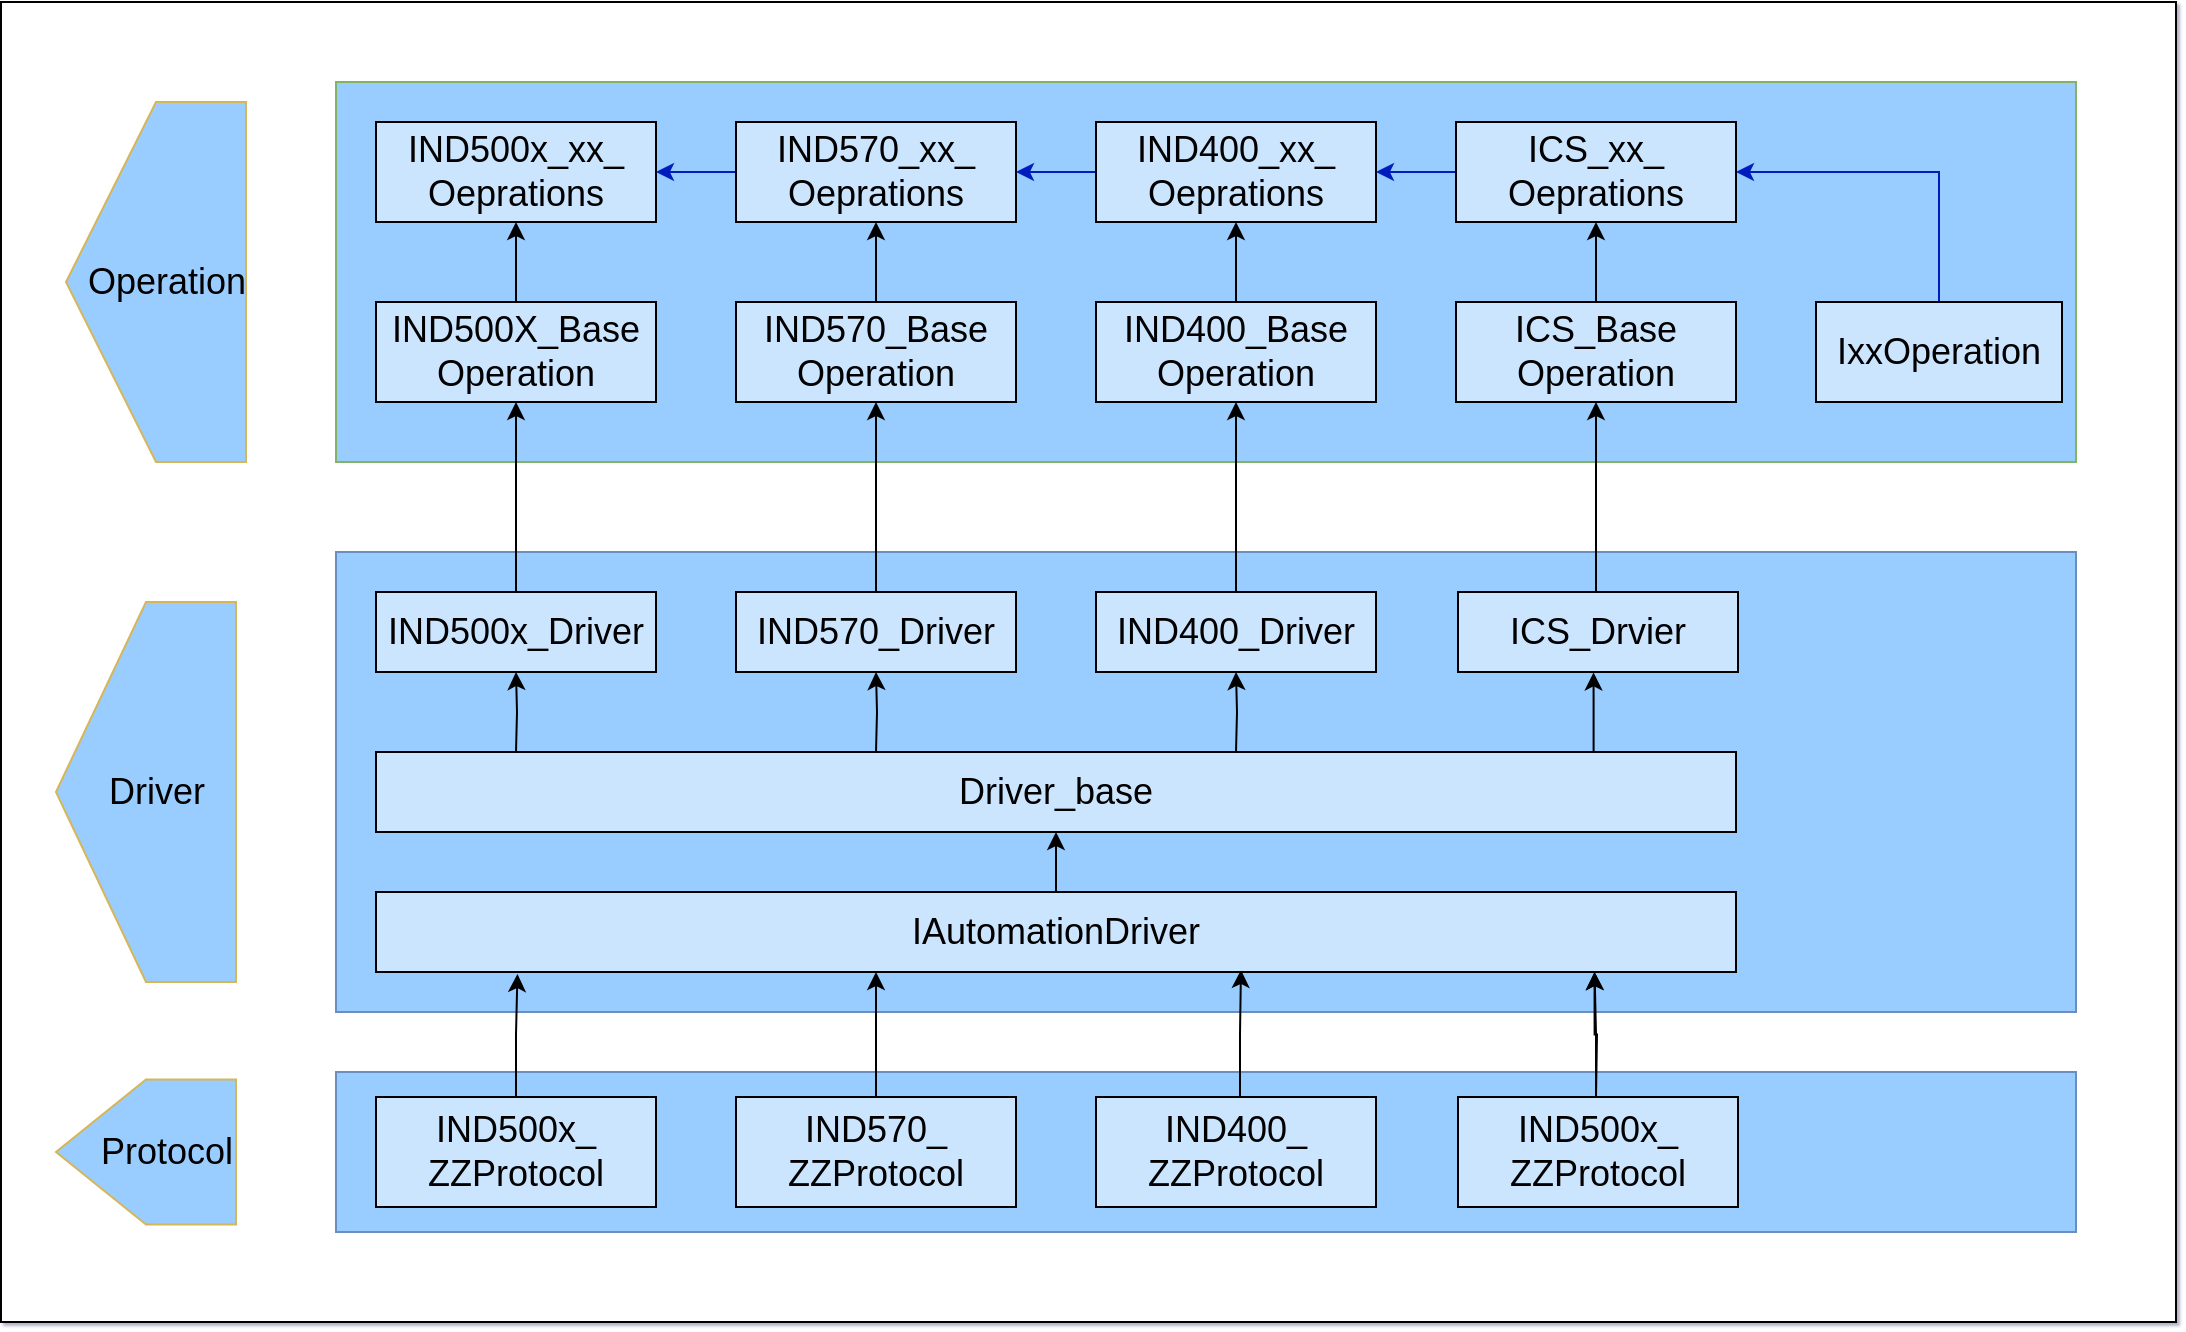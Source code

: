 <mxfile version="20.3.7" type="github">
  <diagram id="ZTMRkwRH3Y6STqkpY4_5" name="第 1 页">
    <mxGraphModel dx="1954" dy="981" grid="1" gridSize="10" guides="1" tooltips="1" connect="1" arrows="1" fold="1" page="1" pageScale="1" pageWidth="827" pageHeight="1169" background="#FFFFFF" math="0" shadow="1">
      <root>
        <mxCell id="0" />
        <mxCell id="1" parent="0" />
        <mxCell id="rOpeUlGEQSWVmMxPxrqn-1" value="" style="rounded=0;whiteSpace=wrap;html=1;" parent="1" vertex="1">
          <mxGeometry x="172.5" y="160" width="1087.5" height="660" as="geometry" />
        </mxCell>
        <mxCell id="6DcmtxWnwPzk28zKYCVo-16" value="" style="rounded=0;whiteSpace=wrap;html=1;fillColor=#99CCFF;strokeColor=#6c8ebf;" parent="1" vertex="1">
          <mxGeometry x="340" y="435" width="870" height="230" as="geometry" />
        </mxCell>
        <mxCell id="6fKO2jBU-R8SY8L-EKMl-99" value="" style="rounded=0;whiteSpace=wrap;html=1;fillColor=#99CCFF;strokeColor=#6c8ebf;" parent="1" vertex="1">
          <mxGeometry x="340" y="695" width="870" height="80" as="geometry" />
        </mxCell>
        <mxCell id="6fKO2jBU-R8SY8L-EKMl-82" value="" style="rounded=0;whiteSpace=wrap;html=1;fillColor=#99CCFF;strokeColor=#82b366;" parent="1" vertex="1">
          <mxGeometry x="340" y="200" width="870" height="190" as="geometry" />
        </mxCell>
        <mxCell id="6fKO2jBU-R8SY8L-EKMl-49" style="edgeStyle=orthogonalEdgeStyle;rounded=0;orthogonalLoop=1;jettySize=auto;html=1;exitX=0.5;exitY=0;exitDx=0;exitDy=0;entryX=0.104;entryY=1.025;entryDx=0;entryDy=0;entryPerimeter=0;" parent="1" source="6fKO2jBU-R8SY8L-EKMl-10" target="6fKO2jBU-R8SY8L-EKMl-14" edge="1">
          <mxGeometry relative="1" as="geometry" />
        </mxCell>
        <mxCell id="6fKO2jBU-R8SY8L-EKMl-10" value="&lt;font style=&quot;font-size: 18px;&quot;&gt;IND500x_&lt;br&gt;ZZProtocol&lt;/font&gt;" style="rounded=0;whiteSpace=wrap;html=1;fillColor=#CCE5FF;" parent="1" vertex="1">
          <mxGeometry x="360" y="707.5" width="140" height="55" as="geometry" />
        </mxCell>
        <mxCell id="6fKO2jBU-R8SY8L-EKMl-47" style="edgeStyle=orthogonalEdgeStyle;rounded=0;orthogonalLoop=1;jettySize=auto;html=1;exitX=0.5;exitY=0;exitDx=0;exitDy=0;" parent="1" edge="1">
          <mxGeometry relative="1" as="geometry">
            <mxPoint x="610" y="707.5" as="sourcePoint" />
            <mxPoint x="610" y="645" as="targetPoint" />
          </mxGeometry>
        </mxCell>
        <mxCell id="6fKO2jBU-R8SY8L-EKMl-46" style="edgeStyle=orthogonalEdgeStyle;rounded=0;orthogonalLoop=1;jettySize=auto;html=1;exitX=0.5;exitY=0;exitDx=0;exitDy=0;entryX=0.636;entryY=0.975;entryDx=0;entryDy=0;entryPerimeter=0;" parent="1" target="6fKO2jBU-R8SY8L-EKMl-14" edge="1">
          <mxGeometry relative="1" as="geometry">
            <mxPoint x="800" y="655" as="targetPoint" />
            <mxPoint x="790" y="707.5" as="sourcePoint" />
            <Array as="points">
              <mxPoint x="792" y="708" />
              <mxPoint x="792" y="676" />
              <mxPoint x="793" y="676" />
            </Array>
          </mxGeometry>
        </mxCell>
        <mxCell id="6fKO2jBU-R8SY8L-EKMl-45" style="edgeStyle=orthogonalEdgeStyle;rounded=0;orthogonalLoop=1;jettySize=auto;html=1;exitX=0.5;exitY=0;exitDx=0;exitDy=0;entryX=0.896;entryY=1;entryDx=0;entryDy=0;entryPerimeter=0;" parent="1" target="6fKO2jBU-R8SY8L-EKMl-14" edge="1">
          <mxGeometry relative="1" as="geometry">
            <mxPoint x="970" y="707.5" as="sourcePoint" />
          </mxGeometry>
        </mxCell>
        <mxCell id="6fKO2jBU-R8SY8L-EKMl-14" value="&lt;font style=&quot;font-size: 18px;&quot;&gt;IAutomationDriver&lt;/font&gt;" style="rounded=0;whiteSpace=wrap;html=1;fillColor=#CCE5FF;" parent="1" vertex="1">
          <mxGeometry x="360" y="605" width="680" height="40" as="geometry" />
        </mxCell>
        <mxCell id="N4i9HsoMoHLHpI4hAuOZ-10" value="" style="edgeStyle=orthogonalEdgeStyle;rounded=0;orthogonalLoop=1;jettySize=auto;html=1;fontSize=18;entryX=0.484;entryY=1.006;entryDx=0;entryDy=0;entryPerimeter=0;" edge="1" parent="1" source="6fKO2jBU-R8SY8L-EKMl-15" target="6fKO2jBU-R8SY8L-EKMl-23">
          <mxGeometry relative="1" as="geometry">
            <Array as="points">
              <mxPoint x="969" y="510" />
            </Array>
          </mxGeometry>
        </mxCell>
        <mxCell id="6fKO2jBU-R8SY8L-EKMl-15" value="&lt;font style=&quot;font-size: 18px;&quot;&gt;Driver_base&lt;/font&gt;" style="rounded=0;whiteSpace=wrap;html=1;fillColor=#CCE5FF;" parent="1" vertex="1">
          <mxGeometry x="360" y="535" width="680" height="40" as="geometry" />
        </mxCell>
        <mxCell id="6fKO2jBU-R8SY8L-EKMl-60" style="edgeStyle=orthogonalEdgeStyle;rounded=0;orthogonalLoop=1;jettySize=auto;html=1;exitX=0.5;exitY=0;exitDx=0;exitDy=0;entryX=0.5;entryY=1;entryDx=0;entryDy=0;" parent="1" target="6fKO2jBU-R8SY8L-EKMl-21" edge="1">
          <mxGeometry relative="1" as="geometry">
            <mxPoint x="610" y="535" as="sourcePoint" />
          </mxGeometry>
        </mxCell>
        <mxCell id="6fKO2jBU-R8SY8L-EKMl-61" style="edgeStyle=orthogonalEdgeStyle;rounded=0;orthogonalLoop=1;jettySize=auto;html=1;exitX=0.5;exitY=0;exitDx=0;exitDy=0;entryX=0.5;entryY=1;entryDx=0;entryDy=0;" parent="1" target="6fKO2jBU-R8SY8L-EKMl-22" edge="1">
          <mxGeometry relative="1" as="geometry">
            <mxPoint x="790" y="535" as="sourcePoint" />
          </mxGeometry>
        </mxCell>
        <mxCell id="6fKO2jBU-R8SY8L-EKMl-66" style="edgeStyle=orthogonalEdgeStyle;rounded=0;orthogonalLoop=1;jettySize=auto;html=1;exitX=0.5;exitY=0;exitDx=0;exitDy=0;entryX=0.5;entryY=1;entryDx=0;entryDy=0;" parent="1" source="6fKO2jBU-R8SY8L-EKMl-19" target="6fKO2jBU-R8SY8L-EKMl-24" edge="1">
          <mxGeometry relative="1" as="geometry" />
        </mxCell>
        <mxCell id="6fKO2jBU-R8SY8L-EKMl-19" value="&lt;font style=&quot;font-size: 18px;&quot;&gt;IND500x_Driver&lt;/font&gt;" style="rounded=0;whiteSpace=wrap;html=1;fillColor=#CCE5FF;" parent="1" vertex="1">
          <mxGeometry x="360" y="455" width="140" height="40" as="geometry" />
        </mxCell>
        <mxCell id="6fKO2jBU-R8SY8L-EKMl-65" style="edgeStyle=orthogonalEdgeStyle;rounded=0;orthogonalLoop=1;jettySize=auto;html=1;exitX=0.5;exitY=0;exitDx=0;exitDy=0;entryX=0.5;entryY=1;entryDx=0;entryDy=0;" parent="1" source="6fKO2jBU-R8SY8L-EKMl-21" target="6fKO2jBU-R8SY8L-EKMl-25" edge="1">
          <mxGeometry relative="1" as="geometry" />
        </mxCell>
        <mxCell id="6fKO2jBU-R8SY8L-EKMl-21" value="&lt;font style=&quot;font-size: 18px;&quot;&gt;IND570_Driver&lt;/font&gt;" style="rounded=0;whiteSpace=wrap;html=1;fillColor=#CCE5FF;" parent="1" vertex="1">
          <mxGeometry x="540" y="455" width="140" height="40" as="geometry" />
        </mxCell>
        <mxCell id="6fKO2jBU-R8SY8L-EKMl-64" style="edgeStyle=orthogonalEdgeStyle;rounded=0;orthogonalLoop=1;jettySize=auto;html=1;exitX=0.5;exitY=0;exitDx=0;exitDy=0;entryX=0.5;entryY=1;entryDx=0;entryDy=0;" parent="1" source="6fKO2jBU-R8SY8L-EKMl-22" target="6fKO2jBU-R8SY8L-EKMl-26" edge="1">
          <mxGeometry relative="1" as="geometry" />
        </mxCell>
        <mxCell id="6fKO2jBU-R8SY8L-EKMl-22" value="&lt;font style=&quot;font-size: 18px;&quot;&gt;IND400_Driver&lt;/font&gt;" style="rounded=0;whiteSpace=wrap;html=1;fillColor=#CCE5FF;" parent="1" vertex="1">
          <mxGeometry x="720" y="455" width="140" height="40" as="geometry" />
        </mxCell>
        <mxCell id="6fKO2jBU-R8SY8L-EKMl-63" style="edgeStyle=orthogonalEdgeStyle;rounded=0;orthogonalLoop=1;jettySize=auto;html=1;" parent="1" target="6fKO2jBU-R8SY8L-EKMl-27" edge="1">
          <mxGeometry relative="1" as="geometry">
            <mxPoint x="972" y="455" as="sourcePoint" />
            <Array as="points">
              <mxPoint x="970" y="455" />
            </Array>
          </mxGeometry>
        </mxCell>
        <mxCell id="6fKO2jBU-R8SY8L-EKMl-23" value="&lt;font style=&quot;font-size: 18px;&quot;&gt;ICS_Drvier&lt;/font&gt;" style="rounded=0;whiteSpace=wrap;html=1;fillColor=#CCE5FF;" parent="1" vertex="1">
          <mxGeometry x="901" y="455" width="140" height="40" as="geometry" />
        </mxCell>
        <mxCell id="6fKO2jBU-R8SY8L-EKMl-73" style="edgeStyle=orthogonalEdgeStyle;rounded=0;orthogonalLoop=1;jettySize=auto;html=1;exitX=0.5;exitY=0;exitDx=0;exitDy=0;entryX=0.5;entryY=1;entryDx=0;entryDy=0;" parent="1" source="6fKO2jBU-R8SY8L-EKMl-24" target="6fKO2jBU-R8SY8L-EKMl-67" edge="1">
          <mxGeometry relative="1" as="geometry" />
        </mxCell>
        <mxCell id="6fKO2jBU-R8SY8L-EKMl-24" value="&lt;font style=&quot;font-size: 18px;&quot;&gt;IND500X_Base&lt;br&gt;Operation&lt;/font&gt;" style="rounded=0;whiteSpace=wrap;html=1;fillColor=#CCE5FF;" parent="1" vertex="1">
          <mxGeometry x="360" y="310" width="140" height="50" as="geometry" />
        </mxCell>
        <mxCell id="6fKO2jBU-R8SY8L-EKMl-74" style="edgeStyle=orthogonalEdgeStyle;rounded=0;orthogonalLoop=1;jettySize=auto;html=1;exitX=0.5;exitY=0;exitDx=0;exitDy=0;entryX=0.5;entryY=1;entryDx=0;entryDy=0;" parent="1" source="6fKO2jBU-R8SY8L-EKMl-25" target="6fKO2jBU-R8SY8L-EKMl-68" edge="1">
          <mxGeometry relative="1" as="geometry" />
        </mxCell>
        <mxCell id="6fKO2jBU-R8SY8L-EKMl-25" value="&lt;font style=&quot;font-size: 18px;&quot;&gt;IND570_Base&lt;br&gt;Operation&lt;/font&gt;" style="rounded=0;whiteSpace=wrap;html=1;fillColor=#CCE5FF;" parent="1" vertex="1">
          <mxGeometry x="540" y="310" width="140" height="50" as="geometry" />
        </mxCell>
        <mxCell id="6fKO2jBU-R8SY8L-EKMl-75" style="edgeStyle=orthogonalEdgeStyle;rounded=0;orthogonalLoop=1;jettySize=auto;html=1;exitX=0.5;exitY=0;exitDx=0;exitDy=0;entryX=0.5;entryY=1;entryDx=0;entryDy=0;" parent="1" source="6fKO2jBU-R8SY8L-EKMl-26" target="6fKO2jBU-R8SY8L-EKMl-69" edge="1">
          <mxGeometry relative="1" as="geometry" />
        </mxCell>
        <mxCell id="6fKO2jBU-R8SY8L-EKMl-26" value="&lt;font style=&quot;font-size: 18px;&quot;&gt;IND400_Base&lt;br&gt;Operation&lt;/font&gt;" style="rounded=0;whiteSpace=wrap;html=1;fillColor=#CCE5FF;" parent="1" vertex="1">
          <mxGeometry x="720" y="310" width="140" height="50" as="geometry" />
        </mxCell>
        <mxCell id="6fKO2jBU-R8SY8L-EKMl-76" style="edgeStyle=orthogonalEdgeStyle;rounded=0;orthogonalLoop=1;jettySize=auto;html=1;exitX=0.5;exitY=0;exitDx=0;exitDy=0;entryX=0.5;entryY=1;entryDx=0;entryDy=0;" parent="1" source="6fKO2jBU-R8SY8L-EKMl-27" target="6fKO2jBU-R8SY8L-EKMl-70" edge="1">
          <mxGeometry relative="1" as="geometry" />
        </mxCell>
        <mxCell id="6fKO2jBU-R8SY8L-EKMl-27" value="&lt;font style=&quot;font-size: 18px;&quot;&gt;ICS_Base&lt;br&gt;Operation&lt;/font&gt;" style="rounded=0;whiteSpace=wrap;html=1;fillColor=#CCE5FF;" parent="1" vertex="1">
          <mxGeometry x="900" y="310" width="140" height="50" as="geometry" />
        </mxCell>
        <mxCell id="6fKO2jBU-R8SY8L-EKMl-77" style="edgeStyle=orthogonalEdgeStyle;rounded=0;orthogonalLoop=1;jettySize=auto;html=1;exitX=0.5;exitY=0;exitDx=0;exitDy=0;entryX=1;entryY=0.5;entryDx=0;entryDy=0;fillColor=#0050ef;strokeColor=#001DBC;" parent="1" source="6fKO2jBU-R8SY8L-EKMl-30" target="6fKO2jBU-R8SY8L-EKMl-70" edge="1">
          <mxGeometry relative="1" as="geometry" />
        </mxCell>
        <mxCell id="6fKO2jBU-R8SY8L-EKMl-30" value="&lt;font style=&quot;font-size: 18px;&quot;&gt;IxxOperation&lt;/font&gt;" style="rounded=0;whiteSpace=wrap;html=1;fillColor=#CCE5FF;" parent="1" vertex="1">
          <mxGeometry x="1080" y="310" width="123" height="50" as="geometry" />
        </mxCell>
        <mxCell id="6fKO2jBU-R8SY8L-EKMl-67" value="&lt;font style=&quot;font-size: 18px;&quot;&gt;IND500x_xx_&lt;br&gt;Oeprations&lt;/font&gt;" style="rounded=0;whiteSpace=wrap;html=1;fillColor=#CCE5FF;" parent="1" vertex="1">
          <mxGeometry x="360" y="220" width="140" height="50" as="geometry" />
        </mxCell>
        <mxCell id="6fKO2jBU-R8SY8L-EKMl-80" value="" style="edgeStyle=orthogonalEdgeStyle;rounded=0;orthogonalLoop=1;jettySize=auto;html=1;fillColor=#0050ef;strokeColor=#001DBC;" parent="1" source="6fKO2jBU-R8SY8L-EKMl-68" target="6fKO2jBU-R8SY8L-EKMl-67" edge="1">
          <mxGeometry relative="1" as="geometry" />
        </mxCell>
        <mxCell id="6fKO2jBU-R8SY8L-EKMl-68" value="&lt;font style=&quot;font-size: 18px;&quot;&gt;IND570_xx_&lt;br&gt;Oeprations&lt;/font&gt;" style="rounded=0;whiteSpace=wrap;html=1;fillColor=#CCE5FF;" parent="1" vertex="1">
          <mxGeometry x="540" y="220" width="140" height="50" as="geometry" />
        </mxCell>
        <mxCell id="6fKO2jBU-R8SY8L-EKMl-79" value="" style="edgeStyle=orthogonalEdgeStyle;rounded=0;orthogonalLoop=1;jettySize=auto;html=1;fillColor=#0050ef;strokeColor=#001DBC;" parent="1" source="6fKO2jBU-R8SY8L-EKMl-69" target="6fKO2jBU-R8SY8L-EKMl-68" edge="1">
          <mxGeometry relative="1" as="geometry" />
        </mxCell>
        <mxCell id="6fKO2jBU-R8SY8L-EKMl-69" value="&lt;font style=&quot;font-size: 18px;&quot;&gt;IND400_xx_&lt;br&gt;Oeprations&lt;/font&gt;" style="rounded=0;whiteSpace=wrap;html=1;fillColor=#CCE5FF;" parent="1" vertex="1">
          <mxGeometry x="720" y="220" width="140" height="50" as="geometry" />
        </mxCell>
        <mxCell id="6fKO2jBU-R8SY8L-EKMl-78" value="" style="edgeStyle=orthogonalEdgeStyle;rounded=0;orthogonalLoop=1;jettySize=auto;html=1;fillColor=#0050ef;strokeColor=#001DBC;" parent="1" source="6fKO2jBU-R8SY8L-EKMl-70" target="6fKO2jBU-R8SY8L-EKMl-69" edge="1">
          <mxGeometry relative="1" as="geometry" />
        </mxCell>
        <mxCell id="6fKO2jBU-R8SY8L-EKMl-70" value="&lt;font style=&quot;font-size: 18px;&quot;&gt;ICS_xx_&lt;br&gt;Oeprations&lt;/font&gt;" style="rounded=0;whiteSpace=wrap;html=1;fillColor=#CCE5FF;" parent="1" vertex="1">
          <mxGeometry x="900" y="220" width="140" height="50" as="geometry" />
        </mxCell>
        <mxCell id="6fKO2jBU-R8SY8L-EKMl-106" value="" style="verticalLabelPosition=bottom;verticalAlign=top;html=1;shape=offPageConnector;rounded=0;size=0.5;fontSize=20;direction=south;fillColor=#99CCFF;strokeColor=#d6b656;" parent="1" vertex="1">
          <mxGeometry x="205" y="210" width="90" height="180" as="geometry" />
        </mxCell>
        <mxCell id="6fKO2jBU-R8SY8L-EKMl-107" value="&lt;font style=&quot;font-size: 18px;&quot;&gt;Operation&lt;/font&gt;" style="text;html=1;align=center;verticalAlign=middle;resizable=0;points=[];autosize=1;strokeColor=none;fillColor=none;" parent="1" vertex="1">
          <mxGeometry x="205" y="280" width="100" height="40" as="geometry" />
        </mxCell>
        <mxCell id="6DcmtxWnwPzk28zKYCVo-4" style="edgeStyle=orthogonalEdgeStyle;rounded=0;orthogonalLoop=1;jettySize=auto;html=1;entryX=0.5;entryY=1;entryDx=0;entryDy=0;" parent="1" target="6fKO2jBU-R8SY8L-EKMl-19" edge="1">
          <mxGeometry relative="1" as="geometry">
            <mxPoint x="430" y="535" as="sourcePoint" />
            <mxPoint x="640" y="515" as="targetPoint" />
          </mxGeometry>
        </mxCell>
        <mxCell id="6DcmtxWnwPzk28zKYCVo-5" style="edgeStyle=orthogonalEdgeStyle;rounded=0;orthogonalLoop=1;jettySize=auto;html=1;entryX=0.5;entryY=1;entryDx=0;entryDy=0;" parent="1" target="6fKO2jBU-R8SY8L-EKMl-15" edge="1">
          <mxGeometry relative="1" as="geometry">
            <mxPoint x="700" y="605" as="sourcePoint" />
            <mxPoint x="620" y="495" as="targetPoint" />
          </mxGeometry>
        </mxCell>
        <mxCell id="6DcmtxWnwPzk28zKYCVo-12" value="" style="verticalLabelPosition=bottom;verticalAlign=top;html=1;shape=offPageConnector;rounded=0;size=0.5;direction=south;fillColor=#99CCFF;strokeColor=#d6b656;" parent="1" vertex="1">
          <mxGeometry x="200" y="460" width="90" height="190" as="geometry" />
        </mxCell>
        <mxCell id="6DcmtxWnwPzk28zKYCVo-13" value="&lt;font style=&quot;font-size: 18px;&quot;&gt;Driver&lt;/font&gt;" style="text;html=1;align=center;verticalAlign=middle;resizable=0;points=[];autosize=1;strokeColor=none;fillColor=none;" parent="1" vertex="1">
          <mxGeometry x="215" y="535" width="70" height="40" as="geometry" />
        </mxCell>
        <mxCell id="6DcmtxWnwPzk28zKYCVo-17" value="" style="verticalLabelPosition=bottom;verticalAlign=top;html=1;shape=offPageConnector;rounded=0;size=0.5;direction=south;fillColor=#99CCFF;strokeColor=#d6b656;" parent="1" vertex="1">
          <mxGeometry x="200" y="698.75" width="90" height="72.5" as="geometry" />
        </mxCell>
        <mxCell id="rOpeUlGEQSWVmMxPxrqn-3" value="&lt;span style=&quot;font-size: 18px;&quot;&gt;Protocol&lt;/span&gt;" style="text;html=1;align=center;verticalAlign=middle;resizable=0;points=[];autosize=1;strokeColor=none;fillColor=none;" parent="1" vertex="1">
          <mxGeometry x="210" y="715" width="90" height="40" as="geometry" />
        </mxCell>
        <mxCell id="N4i9HsoMoHLHpI4hAuOZ-1" value="&lt;font style=&quot;font-size: 18px;&quot;&gt;IND570_&lt;br&gt;ZZProtocol&lt;/font&gt;" style="rounded=0;whiteSpace=wrap;html=1;fillColor=#CCE5FF;" vertex="1" parent="1">
          <mxGeometry x="540" y="707.5" width="140" height="55" as="geometry" />
        </mxCell>
        <mxCell id="N4i9HsoMoHLHpI4hAuOZ-2" value="&lt;font style=&quot;font-size: 18px;&quot;&gt;IND400_&lt;br&gt;ZZProtocol&lt;/font&gt;" style="rounded=0;whiteSpace=wrap;html=1;fillColor=#CCE5FF;" vertex="1" parent="1">
          <mxGeometry x="720" y="707.5" width="140" height="55" as="geometry" />
        </mxCell>
        <mxCell id="N4i9HsoMoHLHpI4hAuOZ-3" value="&lt;font style=&quot;font-size: 18px;&quot;&gt;IND500x_&lt;br&gt;ZZProtocol&lt;/font&gt;" style="rounded=0;whiteSpace=wrap;html=1;fillColor=#CCE5FF;" vertex="1" parent="1">
          <mxGeometry x="901" y="707.5" width="140" height="55" as="geometry" />
        </mxCell>
        <mxCell id="N4i9HsoMoHLHpI4hAuOZ-9" style="edgeStyle=orthogonalEdgeStyle;rounded=0;orthogonalLoop=1;jettySize=auto;html=1;exitX=0.5;exitY=0;exitDx=0;exitDy=0;entryX=0.896;entryY=1;entryDx=0;entryDy=0;entryPerimeter=0;" edge="1" parent="1" target="6fKO2jBU-R8SY8L-EKMl-14">
          <mxGeometry relative="1" as="geometry">
            <mxPoint x="970" y="707.5" as="sourcePoint" />
            <mxPoint x="969.28" y="645" as="targetPoint" />
            <Array as="points">
              <mxPoint x="970" y="676" />
              <mxPoint x="969" y="676" />
            </Array>
          </mxGeometry>
        </mxCell>
      </root>
    </mxGraphModel>
  </diagram>
</mxfile>
